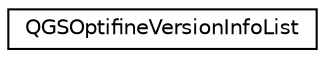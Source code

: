 digraph "类继承关系图"
{
  edge [fontname="Helvetica",fontsize="10",labelfontname="Helvetica",labelfontsize="10"];
  node [fontname="Helvetica",fontsize="10",shape=record];
  rankdir="LR";
  Node0 [label="QGSOptifineVersionInfoList",height=0.2,width=0.4,color="black", fillcolor="white", style="filled",URL="$class_q_g_s_optifine_version_info_list.html"];
}
